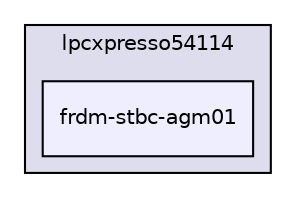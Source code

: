 digraph "boardkit/lpcxpresso54114/frdm-stbc-agm01" {
  compound=true
  node [ fontsize="10", fontname="Helvetica"];
  edge [ labelfontsize="10", labelfontname="Helvetica"];
  subgraph clusterdir_311984c7c6eeb5b62dd470fcd53a1b8f {
    graph [ bgcolor="#ddddee", pencolor="black", label="lpcxpresso54114" fontname="Helvetica", fontsize="10", URL="dir_311984c7c6eeb5b62dd470fcd53a1b8f.html"]
  dir_ae51520c3634dccc94b0ba4d5c61e415 [shape=box, label="frdm-stbc-agm01", style="filled", fillcolor="#eeeeff", pencolor="black", URL="dir_ae51520c3634dccc94b0ba4d5c61e415.html"];
  }
}
